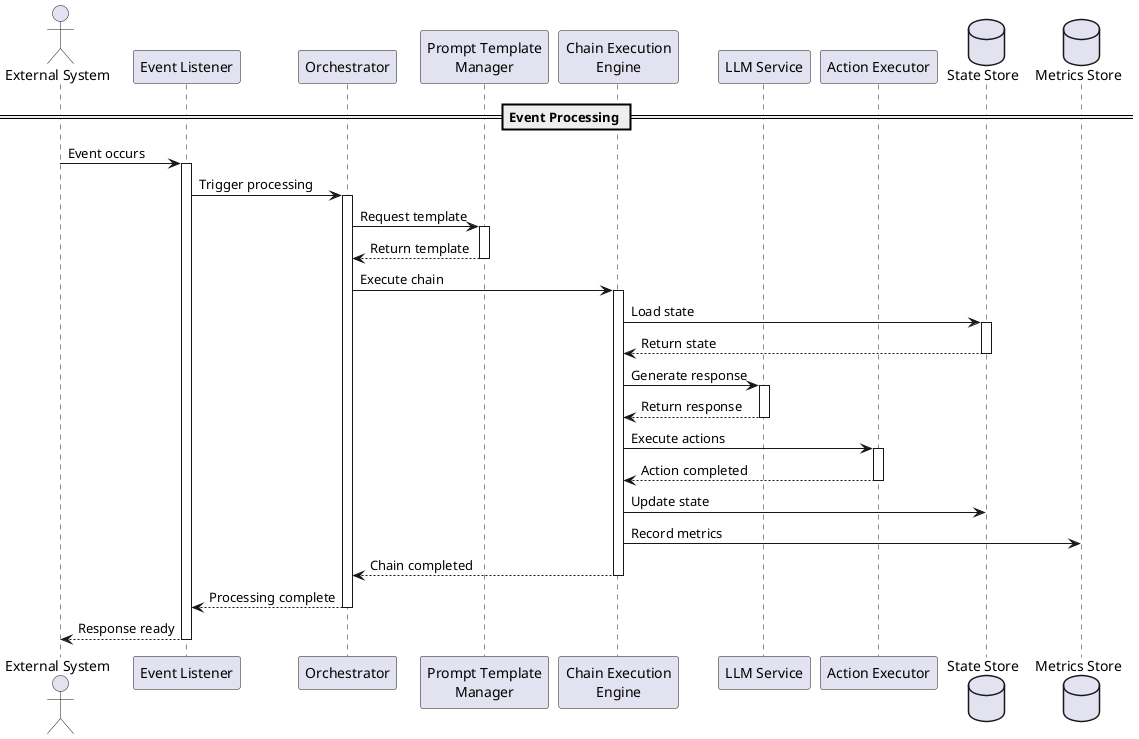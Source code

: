 @startuml Event-Driven Prompt Orchestration Sequence

skinparam backgroundColor white
skinparam handwritten false

actor "External System" as external
participant "Event Listener" as listener
participant "Orchestrator" as orchestrator
participant "Prompt Template\nManager" as template
participant "Chain Execution\nEngine" as engine
participant "LLM Service" as llm
participant "Action Executor" as action
database "State Store" as state
database "Metrics Store" as metrics

== Event Processing ==

external -> listener : Event occurs
activate listener

listener -> orchestrator : Trigger processing
activate orchestrator

orchestrator -> template : Request template
activate template
template --> orchestrator : Return template
deactivate template

orchestrator -> engine : Execute chain
activate engine

engine -> state : Load state
activate state
state --> engine : Return state
deactivate state

engine -> llm : Generate response
activate llm
llm --> engine : Return response
deactivate llm

engine -> action : Execute actions
activate action
action --> engine : Action completed
deactivate action

engine -> state : Update state
engine -> metrics : Record metrics

engine --> orchestrator : Chain completed
deactivate engine

orchestrator --> listener : Processing complete
deactivate orchestrator

listener --> external : Response ready
deactivate listener

@enduml 